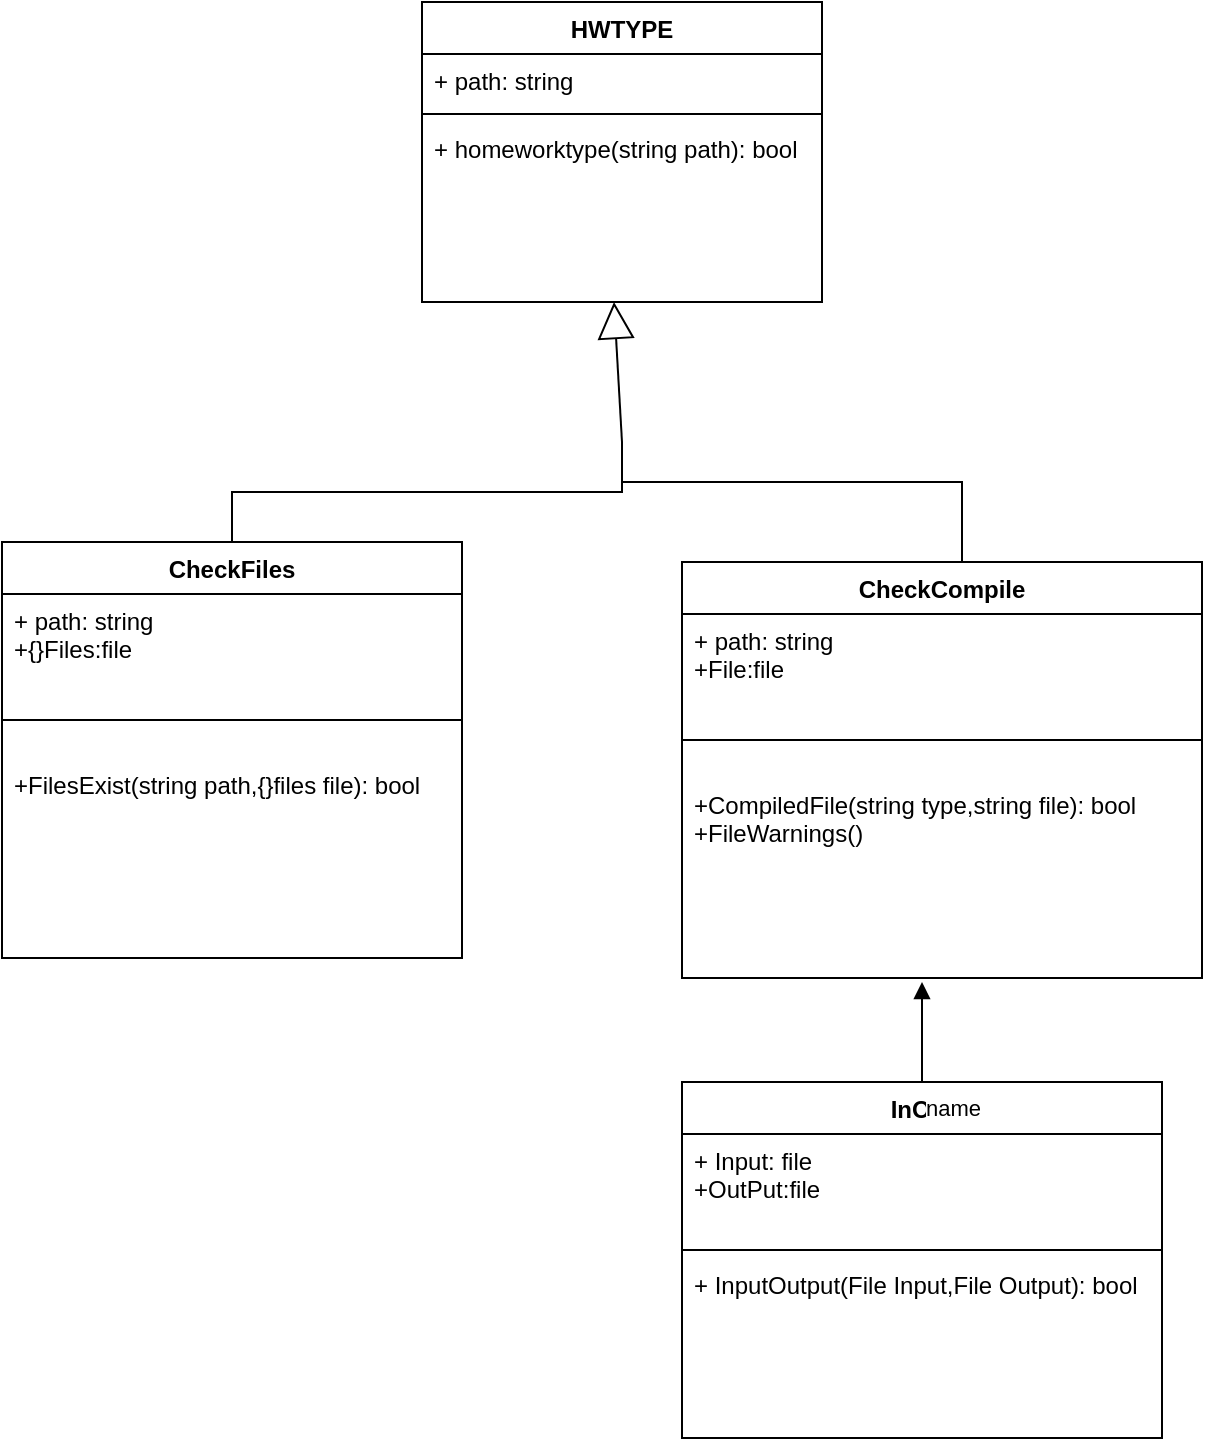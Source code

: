 <mxfile version="20.2.3" type="device"><diagram id="r4l-BI7Ib4w_vwYTnd3m" name="‫עמוד-1‬"><mxGraphModel dx="1102" dy="857" grid="1" gridSize="10" guides="1" tooltips="1" connect="1" arrows="1" fold="1" page="1" pageScale="1" pageWidth="827" pageHeight="1169" math="0" shadow="0"><root><mxCell id="0"/><mxCell id="1" parent="0"/><mxCell id="1ZE2ajhlRtL6QIvZAeus-4" value="HWTYPE" style="swimlane;fontStyle=1;align=center;verticalAlign=top;childLayout=stackLayout;horizontal=1;startSize=26;horizontalStack=0;resizeParent=1;resizeParentMax=0;resizeLast=0;collapsible=1;marginBottom=0;" vertex="1" parent="1"><mxGeometry x="240" y="120" width="200" height="150" as="geometry"/></mxCell><mxCell id="1ZE2ajhlRtL6QIvZAeus-5" value="+ path: string&#10;" style="text;strokeColor=none;fillColor=none;align=left;verticalAlign=top;spacingLeft=4;spacingRight=4;overflow=hidden;rotatable=0;points=[[0,0.5],[1,0.5]];portConstraint=eastwest;" vertex="1" parent="1ZE2ajhlRtL6QIvZAeus-4"><mxGeometry y="26" width="200" height="26" as="geometry"/></mxCell><mxCell id="1ZE2ajhlRtL6QIvZAeus-6" value="" style="line;strokeWidth=1;fillColor=none;align=left;verticalAlign=middle;spacingTop=-1;spacingLeft=3;spacingRight=3;rotatable=0;labelPosition=right;points=[];portConstraint=eastwest;" vertex="1" parent="1ZE2ajhlRtL6QIvZAeus-4"><mxGeometry y="52" width="200" height="8" as="geometry"/></mxCell><mxCell id="1ZE2ajhlRtL6QIvZAeus-7" value="+ homeworktype(string path): bool&#10;" style="text;strokeColor=none;fillColor=none;align=left;verticalAlign=top;spacingLeft=4;spacingRight=4;overflow=hidden;rotatable=0;points=[[0,0.5],[1,0.5]];portConstraint=eastwest;" vertex="1" parent="1ZE2ajhlRtL6QIvZAeus-4"><mxGeometry y="60" width="200" height="90" as="geometry"/></mxCell><mxCell id="1ZE2ajhlRtL6QIvZAeus-8" value="CheckCompile" style="swimlane;fontStyle=1;align=center;verticalAlign=top;childLayout=stackLayout;horizontal=1;startSize=26;horizontalStack=0;resizeParent=1;resizeParentMax=0;resizeLast=0;collapsible=1;marginBottom=0;" vertex="1" parent="1"><mxGeometry x="370" y="400" width="260" height="208" as="geometry"><mxRectangle x="340" y="320" width="120" height="30" as="alternateBounds"/></mxGeometry></mxCell><mxCell id="1ZE2ajhlRtL6QIvZAeus-9" value="+ path: string&#10;+File:file" style="text;strokeColor=none;fillColor=none;align=left;verticalAlign=top;spacingLeft=4;spacingRight=4;overflow=hidden;rotatable=0;points=[[0,0.5],[1,0.5]];portConstraint=eastwest;" vertex="1" parent="1ZE2ajhlRtL6QIvZAeus-8"><mxGeometry y="26" width="260" height="44" as="geometry"/></mxCell><mxCell id="1ZE2ajhlRtL6QIvZAeus-10" value="" style="line;strokeWidth=1;fillColor=none;align=left;verticalAlign=middle;spacingTop=-1;spacingLeft=3;spacingRight=3;rotatable=0;labelPosition=right;points=[];portConstraint=eastwest;" vertex="1" parent="1ZE2ajhlRtL6QIvZAeus-8"><mxGeometry y="70" width="260" height="38" as="geometry"/></mxCell><mxCell id="1ZE2ajhlRtL6QIvZAeus-11" value="+CompiledFile(string type,string file): bool&#10;+FileWarnings()&#10;" style="text;strokeColor=none;fillColor=none;align=left;verticalAlign=top;spacingLeft=4;spacingRight=4;overflow=hidden;rotatable=0;points=[[0,0.5],[1,0.5]];portConstraint=eastwest;" vertex="1" parent="1ZE2ajhlRtL6QIvZAeus-8"><mxGeometry y="108" width="260" height="100" as="geometry"/></mxCell><mxCell id="1ZE2ajhlRtL6QIvZAeus-12" value="CheckFiles" style="swimlane;fontStyle=1;align=center;verticalAlign=top;childLayout=stackLayout;horizontal=1;startSize=26;horizontalStack=0;resizeParent=1;resizeParentMax=0;resizeLast=0;collapsible=1;marginBottom=0;" vertex="1" parent="1"><mxGeometry x="30" y="390" width="230" height="208" as="geometry"><mxRectangle x="340" y="320" width="120" height="30" as="alternateBounds"/></mxGeometry></mxCell><mxCell id="1ZE2ajhlRtL6QIvZAeus-13" value="+ path: string&#10;+{}Files:file" style="text;strokeColor=none;fillColor=none;align=left;verticalAlign=top;spacingLeft=4;spacingRight=4;overflow=hidden;rotatable=0;points=[[0,0.5],[1,0.5]];portConstraint=eastwest;" vertex="1" parent="1ZE2ajhlRtL6QIvZAeus-12"><mxGeometry y="26" width="230" height="44" as="geometry"/></mxCell><mxCell id="1ZE2ajhlRtL6QIvZAeus-14" value="" style="line;strokeWidth=1;fillColor=none;align=left;verticalAlign=middle;spacingTop=-1;spacingLeft=3;spacingRight=3;rotatable=0;labelPosition=right;points=[];portConstraint=eastwest;" vertex="1" parent="1ZE2ajhlRtL6QIvZAeus-12"><mxGeometry y="70" width="230" height="38" as="geometry"/></mxCell><mxCell id="1ZE2ajhlRtL6QIvZAeus-15" value="+FilesExist(string path,{}files file): bool&#10;&#10;" style="text;strokeColor=none;fillColor=none;align=left;verticalAlign=top;spacingLeft=4;spacingRight=4;overflow=hidden;rotatable=0;points=[[0,0.5],[1,0.5]];portConstraint=eastwest;" vertex="1" parent="1ZE2ajhlRtL6QIvZAeus-12"><mxGeometry y="108" width="230" height="100" as="geometry"/></mxCell><mxCell id="1ZE2ajhlRtL6QIvZAeus-21" value="InOut" style="swimlane;fontStyle=1;align=center;verticalAlign=top;childLayout=stackLayout;horizontal=1;startSize=26;horizontalStack=0;resizeParent=1;resizeParentMax=0;resizeLast=0;collapsible=1;marginBottom=0;" vertex="1" parent="1"><mxGeometry x="370" y="660" width="240" height="178" as="geometry"/></mxCell><mxCell id="1ZE2ajhlRtL6QIvZAeus-22" value="+ Input: file&#10;+OutPut:file" style="text;strokeColor=none;fillColor=none;align=left;verticalAlign=top;spacingLeft=4;spacingRight=4;overflow=hidden;rotatable=0;points=[[0,0.5],[1,0.5]];portConstraint=eastwest;" vertex="1" parent="1ZE2ajhlRtL6QIvZAeus-21"><mxGeometry y="26" width="240" height="54" as="geometry"/></mxCell><mxCell id="1ZE2ajhlRtL6QIvZAeus-23" value="" style="line;strokeWidth=1;fillColor=none;align=left;verticalAlign=middle;spacingTop=-1;spacingLeft=3;spacingRight=3;rotatable=0;labelPosition=right;points=[];portConstraint=eastwest;" vertex="1" parent="1ZE2ajhlRtL6QIvZAeus-21"><mxGeometry y="80" width="240" height="8" as="geometry"/></mxCell><mxCell id="1ZE2ajhlRtL6QIvZAeus-24" value="+ InputOutput(File Input,File Output): bool&#10;" style="text;strokeColor=none;fillColor=none;align=left;verticalAlign=top;spacingLeft=4;spacingRight=4;overflow=hidden;rotatable=0;points=[[0,0.5],[1,0.5]];portConstraint=eastwest;" vertex="1" parent="1ZE2ajhlRtL6QIvZAeus-21"><mxGeometry y="88" width="240" height="90" as="geometry"/></mxCell><mxCell id="1ZE2ajhlRtL6QIvZAeus-33" value="" style="endArrow=block;endSize=16;endFill=0;html=1;rounded=0;strokeColor=default;entryX=0.48;entryY=1;entryDx=0;entryDy=0;entryPerimeter=0;" edge="1" parent="1" target="1ZE2ajhlRtL6QIvZAeus-7"><mxGeometry width="160" relative="1" as="geometry"><mxPoint x="340" y="340" as="sourcePoint"/><mxPoint x="490" y="440" as="targetPoint"/></mxGeometry></mxCell><mxCell id="1ZE2ajhlRtL6QIvZAeus-34" value="" style="endArrow=none;html=1;edgeStyle=orthogonalEdgeStyle;rounded=0;strokeColor=default;exitX=0.5;exitY=0;exitDx=0;exitDy=0;" edge="1" parent="1" source="1ZE2ajhlRtL6QIvZAeus-12"><mxGeometry relative="1" as="geometry"><mxPoint x="100" y="340" as="sourcePoint"/><mxPoint x="340" y="340" as="targetPoint"/><Array as="points"><mxPoint x="145" y="365"/><mxPoint x="340" y="365"/></Array></mxGeometry></mxCell><mxCell id="1ZE2ajhlRtL6QIvZAeus-42" value="" style="endArrow=none;html=1;edgeStyle=orthogonalEdgeStyle;rounded=0;strokeColor=default;" edge="1" parent="1"><mxGeometry relative="1" as="geometry"><mxPoint x="340" y="360" as="sourcePoint"/><mxPoint x="510" y="400" as="targetPoint"/><Array as="points"><mxPoint x="510" y="360"/></Array></mxGeometry></mxCell><mxCell id="1ZE2ajhlRtL6QIvZAeus-45" value="name" style="endArrow=block;endFill=1;html=1;edgeStyle=orthogonalEdgeStyle;align=left;verticalAlign=top;rounded=0;strokeColor=default;" edge="1" parent="1" source="1ZE2ajhlRtL6QIvZAeus-21"><mxGeometry x="-1" relative="1" as="geometry"><mxPoint x="130" y="770" as="sourcePoint"/><mxPoint x="490" y="610" as="targetPoint"/><Array as="points"><mxPoint x="490" y="610"/></Array></mxGeometry></mxCell></root></mxGraphModel></diagram></mxfile>